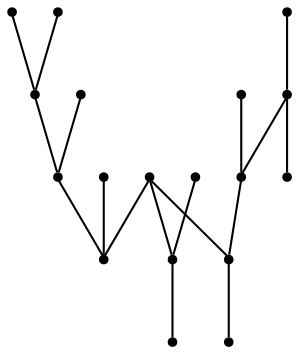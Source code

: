 graph {
  node [shape=point,comment="{\"directed\":false,\"doi\":\"10.1007/978-3-540-70904-6_9\",\"figure\":\"6\"}"]

  v0 [pos="1151.1234829215116,433.38543927228034"]
  v1 [pos="1088.3347292877907,380.70625022605634"]
  v2 [pos="1129.3184002543603,309.73329897280115"]
  v3 [pos="1011.3141896802326,352.673947369611"]
  v4 [pos="1025.548074127907,271.96983054832197"]
  v5 [pos="929.3489462209302,352.673947369611"]
  v6 [pos="1005.0921511627907,553.3374503806788"]
  v7 [pos="942.3033975290698,500.65419232403815"]
  v8 [pos="879.5104787427325,553.3333813702621"]
  v9 [pos="915.1150299781976,271.96881329571784"]
  v10 [pos="901.3186773255813,429.6832755759913"]
  v11 [pos="819.3524164244186,429.6832755759913"]
  v12 [pos="756.5615325218024,482.3603665387192"]
  v13 [pos="778.3687136627907,358.7114687319157"]
  v14 [pos="764.1369276889534,278.00620750144697"]
  v15 [pos="701.3440089026163,386.73957542136884"]
  v16 [pos="638.5531567950582,439.4155855532048"]
  v17 [pos="660.3613712754361,315.7666241681137"]

  v0 -- v1 [id="-1",pos="1151.1234829215116,433.38543927228034 1088.3347292877907,380.70625022605634 1088.3347292877907,380.70625022605634 1088.3347292877907,380.70625022605634"]
  v17 -- v15 [id="-2",pos="660.3613712754361,315.7666241681137 701.3440089026163,386.73957542136884 701.3440089026163,386.73957542136884 701.3440089026163,386.73957542136884"]
  v15 -- v13 [id="-3",pos="701.3440089026163,386.73957542136884 778.3687136627907,358.7114687319157 778.3687136627907,358.7114687319157 778.3687136627907,358.7114687319157"]
  v15 -- v16 [id="-4",pos="701.3440089026163,386.73957542136884 638.5531567950582,439.4155855532048 638.5531567950582,439.4155855532048 638.5531567950582,439.4155855532048"]
  v14 -- v13 [id="-5",pos="764.1369276889534,278.00620750144697 778.3687136627907,358.7114687319157 778.3687136627907,358.7114687319157 778.3687136627907,358.7114687319157"]
  v13 -- v11 [id="-6",pos="778.3687136627907,358.7114687319157 819.3524164244186,429.6832755759913 819.3524164244186,429.6832755759913 819.3524164244186,429.6832755759913"]
  v11 -- v12 [id="-7",pos="819.3524164244186,429.6832755759913 756.5615325218024,482.3603665387192 756.5615325218024,482.3603665387192 756.5615325218024,482.3603665387192"]
  v10 -- v5 [id="-8",pos="901.3186773255813,429.6832755759913 929.3489462209302,352.673947369611 929.3489462209302,352.673947369611 929.3489462209302,352.673947369611"]
  v10 -- v7 [id="-9",pos="901.3186773255813,429.6832755759913 942.3033975290698,500.65419232403815 942.3033975290698,500.65419232403815 942.3033975290698,500.65419232403815"]
  v10 -- v11 [id="-10",pos="901.3186773255813,429.6832755759913 819.3524164244186,429.6832755759913 819.3524164244186,429.6832755759913 819.3524164244186,429.6832755759913"]
  v9 -- v5 [id="-11",pos="915.1150299781976,271.96881329571784 929.3489462209302,352.673947369611 929.3489462209302,352.673947369611 929.3489462209302,352.673947369611"]
  v7 -- v8 [id="-12",pos="942.3033975290698,500.65419232403815 879.5104787427325,553.3333813702621 879.5104787427325,553.3333813702621 879.5104787427325,553.3333813702621"]
  v6 -- v7 [id="-13",pos="1005.0921511627907,553.3374503806788 942.3033975290698,500.65419232403815 942.3033975290698,500.65419232403815 942.3033975290698,500.65419232403815"]
  v3 -- v5 [id="-14",pos="1011.3141896802326,352.673947369611 929.3489462209302,352.673947369611 929.3489462209302,352.673947369611 929.3489462209302,352.673947369611"]
  v4 -- v3 [id="-15",pos="1025.548074127907,271.96983054832197 1011.3141896802326,352.673947369611 1011.3141896802326,352.673947369611 1011.3141896802326,352.673947369611"]
  v1 -- v3 [id="-16",pos="1088.3347292877907,380.70625022605634 1011.3141896802326,352.673947369611 1011.3141896802326,352.673947369611 1011.3141896802326,352.673947369611"]
  v2 -- v1 [id="-17",pos="1129.3184002543603,309.73329897280115 1088.3347292877907,380.70625022605634 1088.3347292877907,380.70625022605634 1088.3347292877907,380.70625022605634"]
}